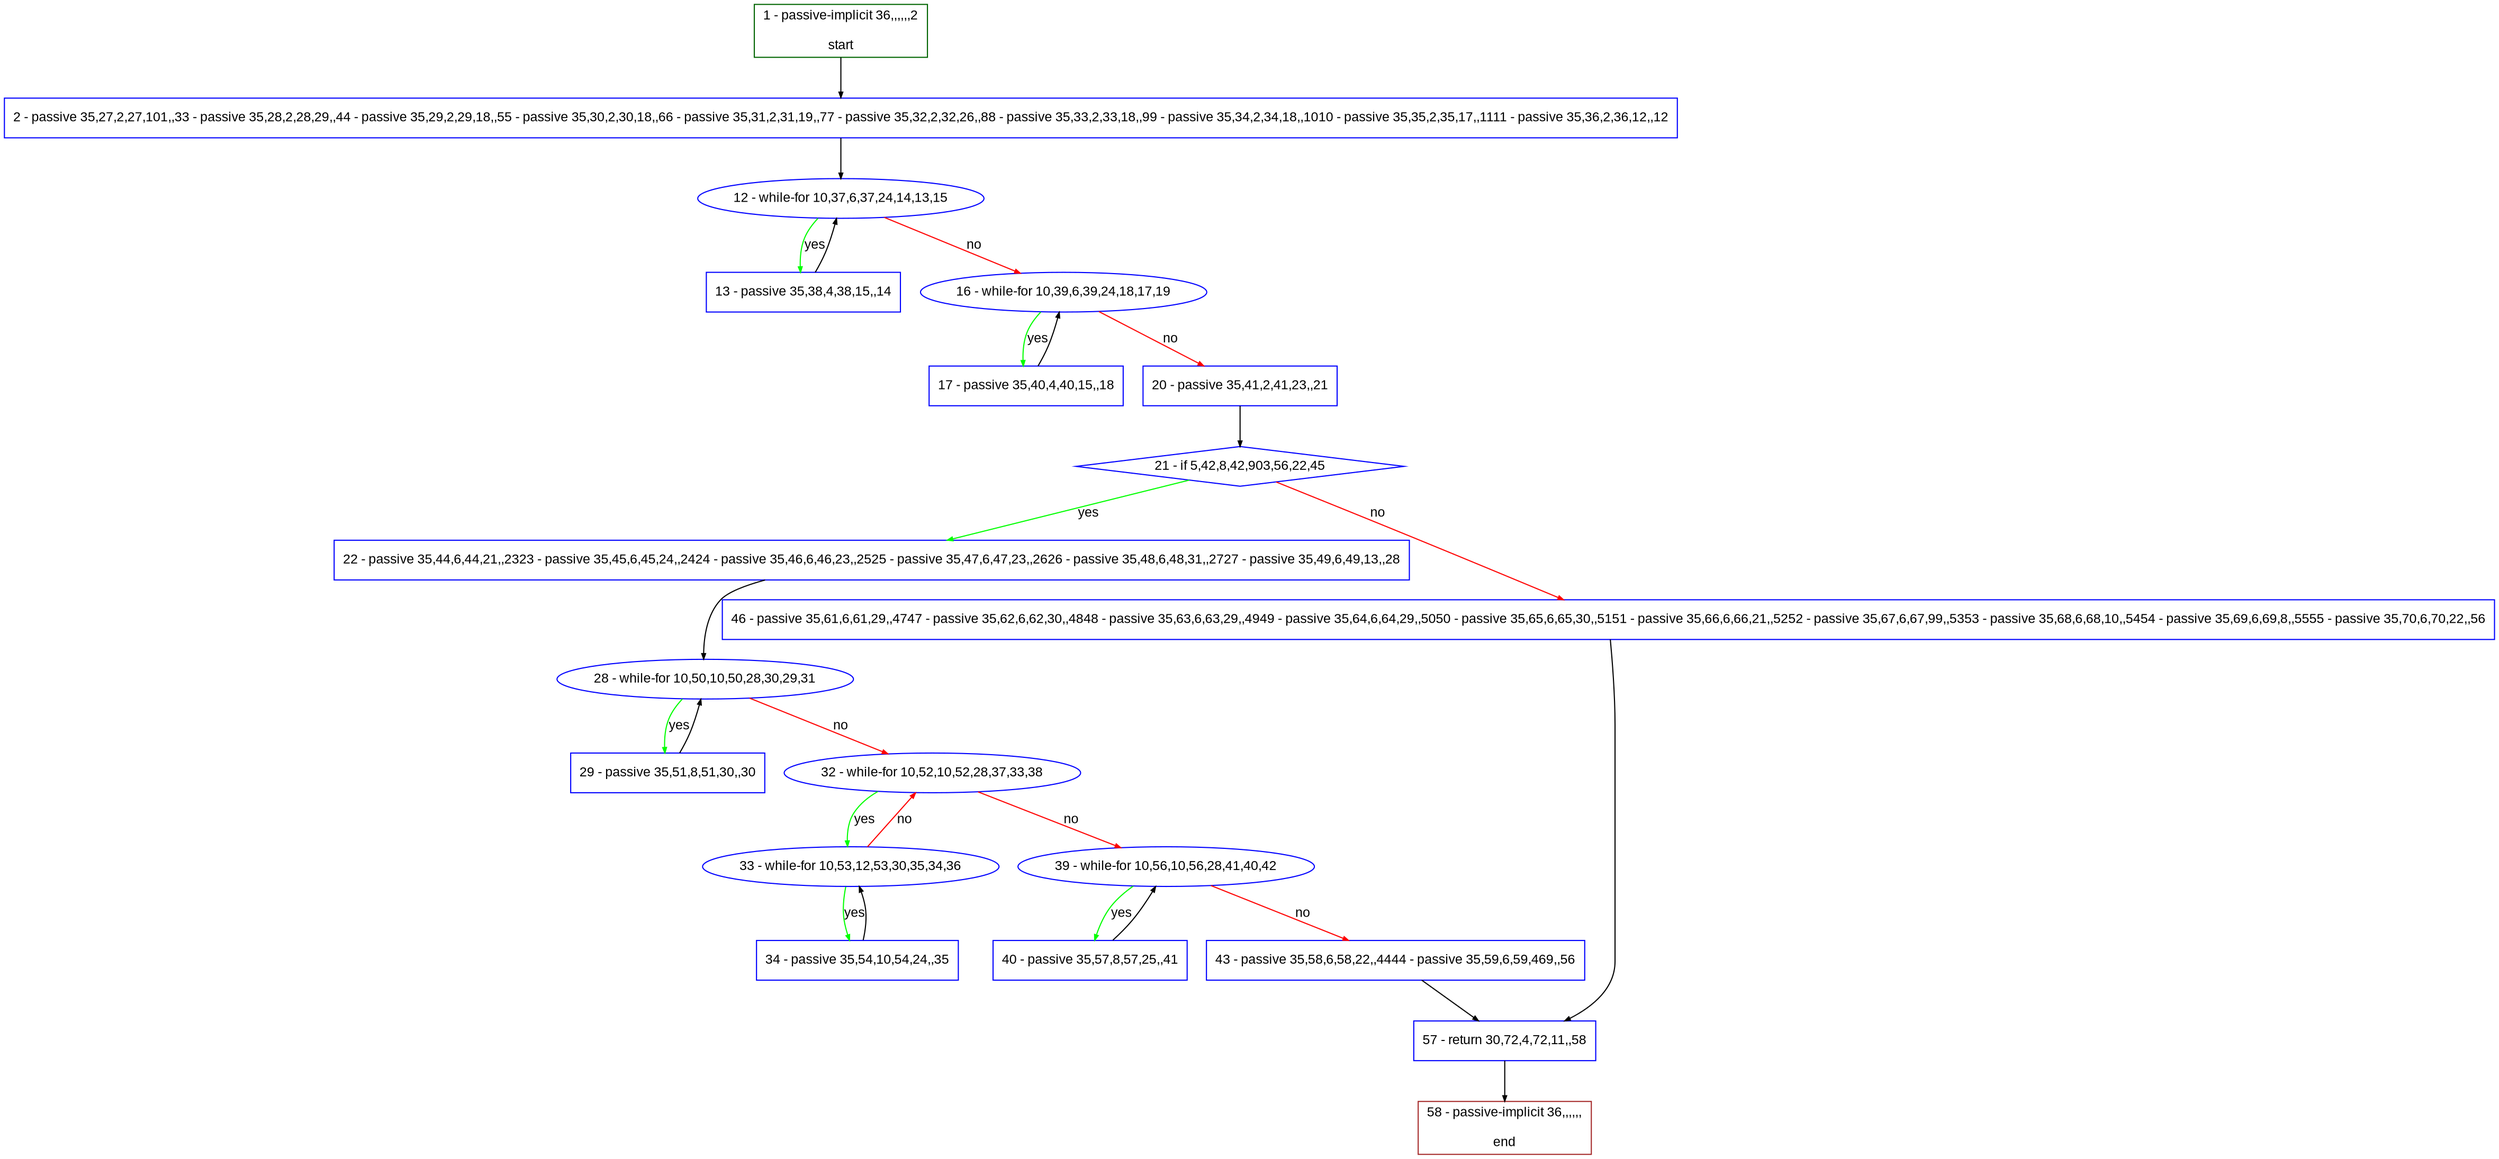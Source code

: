 digraph "" {
  graph [pack="true", label="", fontsize="12", packmode="clust", fontname="Arial", fillcolor="#FFFFCC", bgcolor="white", style="rounded,filled", compound="true"];
  node [node_initialized="no", label="", color="grey", fontsize="12", fillcolor="white", fontname="Arial", style="filled", shape="rectangle", compound="true", fixedsize="false"];
  edge [fontcolor="black", arrowhead="normal", arrowtail="none", arrowsize="0.5", ltail="", label="", color="black", fontsize="12", lhead="", fontname="Arial", dir="forward", compound="true"];
  __N1 [label="2 - passive 35,27,2,27,101,,33 - passive 35,28,2,28,29,,44 - passive 35,29,2,29,18,,55 - passive 35,30,2,30,18,,66 - passive 35,31,2,31,19,,77 - passive 35,32,2,32,26,,88 - passive 35,33,2,33,18,,99 - passive 35,34,2,34,18,,1010 - passive 35,35,2,35,17,,1111 - passive 35,36,2,36,12,,12", color="#0000ff", fillcolor="#ffffff", style="filled", shape="box"];
  __N2 [label="1 - passive-implicit 36,,,,,,2\n\nstart", color="#006400", fillcolor="#ffffff", style="filled", shape="box"];
  __N3 [label="12 - while-for 10,37,6,37,24,14,13,15", color="#0000ff", fillcolor="#ffffff", style="filled", shape="oval"];
  __N4 [label="13 - passive 35,38,4,38,15,,14", color="#0000ff", fillcolor="#ffffff", style="filled", shape="box"];
  __N5 [label="16 - while-for 10,39,6,39,24,18,17,19", color="#0000ff", fillcolor="#ffffff", style="filled", shape="oval"];
  __N6 [label="17 - passive 35,40,4,40,15,,18", color="#0000ff", fillcolor="#ffffff", style="filled", shape="box"];
  __N7 [label="20 - passive 35,41,2,41,23,,21", color="#0000ff", fillcolor="#ffffff", style="filled", shape="box"];
  __N8 [label="21 - if 5,42,8,42,903,56,22,45", color="#0000ff", fillcolor="#ffffff", style="filled", shape="diamond"];
  __N9 [label="22 - passive 35,44,6,44,21,,2323 - passive 35,45,6,45,24,,2424 - passive 35,46,6,46,23,,2525 - passive 35,47,6,47,23,,2626 - passive 35,48,6,48,31,,2727 - passive 35,49,6,49,13,,28", color="#0000ff", fillcolor="#ffffff", style="filled", shape="box"];
  __N10 [label="46 - passive 35,61,6,61,29,,4747 - passive 35,62,6,62,30,,4848 - passive 35,63,6,63,29,,4949 - passive 35,64,6,64,29,,5050 - passive 35,65,6,65,30,,5151 - passive 35,66,6,66,21,,5252 - passive 35,67,6,67,99,,5353 - passive 35,68,6,68,10,,5454 - passive 35,69,6,69,8,,5555 - passive 35,70,6,70,22,,56", color="#0000ff", fillcolor="#ffffff", style="filled", shape="box"];
  __N11 [label="28 - while-for 10,50,10,50,28,30,29,31", color="#0000ff", fillcolor="#ffffff", style="filled", shape="oval"];
  __N12 [label="29 - passive 35,51,8,51,30,,30", color="#0000ff", fillcolor="#ffffff", style="filled", shape="box"];
  __N13 [label="32 - while-for 10,52,10,52,28,37,33,38", color="#0000ff", fillcolor="#ffffff", style="filled", shape="oval"];
  __N14 [label="33 - while-for 10,53,12,53,30,35,34,36", color="#0000ff", fillcolor="#ffffff", style="filled", shape="oval"];
  __N15 [label="39 - while-for 10,56,10,56,28,41,40,42", color="#0000ff", fillcolor="#ffffff", style="filled", shape="oval"];
  __N16 [label="34 - passive 35,54,10,54,24,,35", color="#0000ff", fillcolor="#ffffff", style="filled", shape="box"];
  __N17 [label="40 - passive 35,57,8,57,25,,41", color="#0000ff", fillcolor="#ffffff", style="filled", shape="box"];
  __N18 [label="43 - passive 35,58,6,58,22,,4444 - passive 35,59,6,59,469,,56", color="#0000ff", fillcolor="#ffffff", style="filled", shape="box"];
  __N19 [label="57 - return 30,72,4,72,11,,58", color="#0000ff", fillcolor="#ffffff", style="filled", shape="box"];
  __N20 [label="58 - passive-implicit 36,,,,,,\n\nend", color="#a52a2a", fillcolor="#ffffff", style="filled", shape="box"];
  __N2 -> __N1 [arrowhead="normal", arrowtail="none", color="#000000", label="", dir="forward"];
  __N1 -> __N3 [arrowhead="normal", arrowtail="none", color="#000000", label="", dir="forward"];
  __N3 -> __N4 [arrowhead="normal", arrowtail="none", color="#00ff00", label="yes", dir="forward"];
  __N4 -> __N3 [arrowhead="normal", arrowtail="none", color="#000000", label="", dir="forward"];
  __N3 -> __N5 [arrowhead="normal", arrowtail="none", color="#ff0000", label="no", dir="forward"];
  __N5 -> __N6 [arrowhead="normal", arrowtail="none", color="#00ff00", label="yes", dir="forward"];
  __N6 -> __N5 [arrowhead="normal", arrowtail="none", color="#000000", label="", dir="forward"];
  __N5 -> __N7 [arrowhead="normal", arrowtail="none", color="#ff0000", label="no", dir="forward"];
  __N7 -> __N8 [arrowhead="normal", arrowtail="none", color="#000000", label="", dir="forward"];
  __N8 -> __N9 [arrowhead="normal", arrowtail="none", color="#00ff00", label="yes", dir="forward"];
  __N8 -> __N10 [arrowhead="normal", arrowtail="none", color="#ff0000", label="no", dir="forward"];
  __N9 -> __N11 [arrowhead="normal", arrowtail="none", color="#000000", label="", dir="forward"];
  __N11 -> __N12 [arrowhead="normal", arrowtail="none", color="#00ff00", label="yes", dir="forward"];
  __N12 -> __N11 [arrowhead="normal", arrowtail="none", color="#000000", label="", dir="forward"];
  __N11 -> __N13 [arrowhead="normal", arrowtail="none", color="#ff0000", label="no", dir="forward"];
  __N13 -> __N14 [arrowhead="normal", arrowtail="none", color="#00ff00", label="yes", dir="forward"];
  __N14 -> __N13 [arrowhead="normal", arrowtail="none", color="#ff0000", label="no", dir="forward"];
  __N13 -> __N15 [arrowhead="normal", arrowtail="none", color="#ff0000", label="no", dir="forward"];
  __N14 -> __N16 [arrowhead="normal", arrowtail="none", color="#00ff00", label="yes", dir="forward"];
  __N16 -> __N14 [arrowhead="normal", arrowtail="none", color="#000000", label="", dir="forward"];
  __N15 -> __N17 [arrowhead="normal", arrowtail="none", color="#00ff00", label="yes", dir="forward"];
  __N17 -> __N15 [arrowhead="normal", arrowtail="none", color="#000000", label="", dir="forward"];
  __N15 -> __N18 [arrowhead="normal", arrowtail="none", color="#ff0000", label="no", dir="forward"];
  __N18 -> __N19 [arrowhead="normal", arrowtail="none", color="#000000", label="", dir="forward"];
  __N10 -> __N19 [arrowhead="normal", arrowtail="none", color="#000000", label="", dir="forward"];
  __N19 -> __N20 [arrowhead="normal", arrowtail="none", color="#000000", label="", dir="forward"];
}
